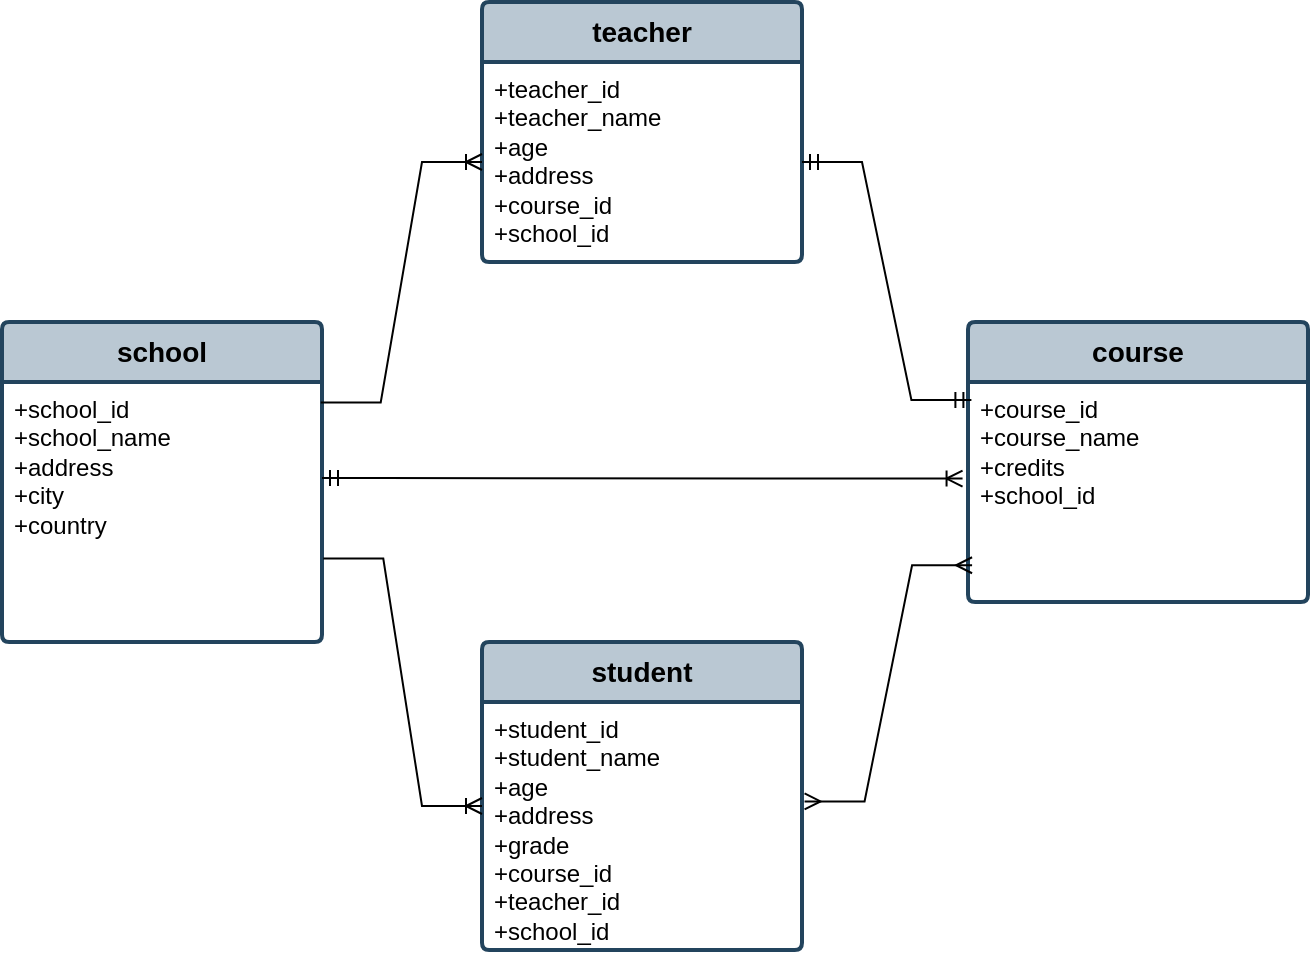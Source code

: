 <mxfile version="27.0.2">
  <diagram name="Page-1" id="8Qs1KjaFAKGpa1ElPIk1">
    <mxGraphModel dx="692" dy="501" grid="1" gridSize="10" guides="1" tooltips="1" connect="1" arrows="1" fold="1" page="1" pageScale="1" pageWidth="850" pageHeight="1100" math="0" shadow="0">
      <root>
        <mxCell id="0" />
        <mxCell id="1" parent="0" />
        <mxCell id="JvbyY2fwpJXWnXR1Yz79-1" value="teacher" style="swimlane;childLayout=stackLayout;horizontal=1;startSize=30;horizontalStack=0;rounded=1;fontSize=14;fontStyle=1;strokeWidth=2;resizeParent=0;resizeLast=1;shadow=0;dashed=0;align=center;arcSize=4;whiteSpace=wrap;html=1;fillColor=#bac8d3;strokeColor=#23445d;" parent="1" vertex="1">
          <mxGeometry x="280" y="40" width="160" height="130" as="geometry" />
        </mxCell>
        <mxCell id="JvbyY2fwpJXWnXR1Yz79-2" value="+teacher_id&lt;div&gt;+teacher_name&lt;br&gt;&lt;div&gt;+age&lt;br&gt;+address&lt;br&gt;+course_id&lt;/div&gt;&lt;/div&gt;&lt;div&gt;+school_id&lt;/div&gt;" style="align=left;strokeColor=none;fillColor=none;spacingLeft=4;spacingRight=4;fontSize=12;verticalAlign=top;resizable=0;rotatable=0;part=1;html=1;whiteSpace=wrap;" parent="JvbyY2fwpJXWnXR1Yz79-1" vertex="1">
          <mxGeometry y="30" width="160" height="100" as="geometry" />
        </mxCell>
        <mxCell id="JvbyY2fwpJXWnXR1Yz79-3" value="student" style="swimlane;childLayout=stackLayout;horizontal=1;startSize=30;horizontalStack=0;rounded=1;fontSize=14;fontStyle=1;strokeWidth=2;resizeParent=0;resizeLast=1;shadow=0;dashed=0;align=center;arcSize=4;whiteSpace=wrap;html=1;fillColor=#bac8d3;strokeColor=#23445d;" parent="1" vertex="1">
          <mxGeometry x="280" y="360" width="160" height="154" as="geometry" />
        </mxCell>
        <mxCell id="JvbyY2fwpJXWnXR1Yz79-4" value="+student_id&lt;div&gt;+student_name&lt;div&gt;+age&lt;/div&gt;&lt;div&gt;+address&lt;/div&gt;&lt;div&gt;+grade&lt;/div&gt;&lt;div&gt;+course_id&lt;br&gt;&lt;/div&gt;&lt;div&gt;+teacher_id&lt;br&gt;+school_id&lt;/div&gt;&lt;/div&gt;" style="align=left;strokeColor=none;fillColor=none;spacingLeft=4;spacingRight=4;fontSize=12;verticalAlign=top;resizable=0;rotatable=0;part=1;html=1;whiteSpace=wrap;" parent="JvbyY2fwpJXWnXR1Yz79-3" vertex="1">
          <mxGeometry y="30" width="160" height="124" as="geometry" />
        </mxCell>
        <mxCell id="JvbyY2fwpJXWnXR1Yz79-6" value="course" style="swimlane;childLayout=stackLayout;horizontal=1;startSize=30;horizontalStack=0;rounded=1;fontSize=14;fontStyle=1;strokeWidth=2;resizeParent=0;resizeLast=1;shadow=0;dashed=0;align=center;arcSize=4;whiteSpace=wrap;html=1;fillColor=#bac8d3;strokeColor=#23445d;" parent="1" vertex="1">
          <mxGeometry x="523" y="200" width="170" height="140" as="geometry" />
        </mxCell>
        <mxCell id="JvbyY2fwpJXWnXR1Yz79-7" value="+course_id&lt;div&gt;+course_name&lt;br&gt;+credits&lt;br&gt;&lt;/div&gt;&lt;div&gt;+school_id&lt;/div&gt;" style="align=left;strokeColor=none;fillColor=none;spacingLeft=4;spacingRight=4;fontSize=12;verticalAlign=top;resizable=0;rotatable=0;part=1;html=1;whiteSpace=wrap;" parent="JvbyY2fwpJXWnXR1Yz79-6" vertex="1">
          <mxGeometry y="30" width="170" height="110" as="geometry" />
        </mxCell>
        <mxCell id="JvbyY2fwpJXWnXR1Yz79-9" value="school" style="swimlane;childLayout=stackLayout;horizontal=1;startSize=30;horizontalStack=0;rounded=1;fontSize=14;fontStyle=1;strokeWidth=2;resizeParent=0;resizeLast=1;shadow=0;dashed=0;align=center;arcSize=4;whiteSpace=wrap;html=1;fillColor=#bac8d3;strokeColor=#23445d;" parent="1" vertex="1">
          <mxGeometry x="40" y="200" width="160" height="160" as="geometry" />
        </mxCell>
        <mxCell id="JvbyY2fwpJXWnXR1Yz79-10" value="+school_id&lt;div&gt;+school_name&lt;br&gt;&lt;div&gt;&lt;span style=&quot;background-color: transparent; color: light-dark(rgb(0, 0, 0), rgb(255, 255, 255));&quot;&gt;+address&lt;/span&gt;&lt;/div&gt;&lt;/div&gt;&lt;div&gt;+city&lt;br&gt;+country&lt;/div&gt;" style="align=left;strokeColor=none;fillColor=none;spacingLeft=4;spacingRight=4;fontSize=12;verticalAlign=top;resizable=0;rotatable=0;part=1;html=1;whiteSpace=wrap;" parent="JvbyY2fwpJXWnXR1Yz79-9" vertex="1">
          <mxGeometry y="30" width="160" height="130" as="geometry" />
        </mxCell>
        <mxCell id="6AWzaM4OFwc6hJSEVBIc-7" value="" style="edgeStyle=entityRelationEdgeStyle;fontSize=12;html=1;endArrow=ERmany;startArrow=ERmany;rounded=0;exitX=0.012;exitY=0.833;exitDx=0;exitDy=0;exitPerimeter=0;entryX=1.008;entryY=0.401;entryDx=0;entryDy=0;entryPerimeter=0;" edge="1" parent="1" source="JvbyY2fwpJXWnXR1Yz79-7" target="JvbyY2fwpJXWnXR1Yz79-4">
          <mxGeometry width="100" height="100" relative="1" as="geometry">
            <mxPoint x="650" y="300" as="sourcePoint" />
            <mxPoint x="440" y="330" as="targetPoint" />
            <Array as="points">
              <mxPoint x="495" y="290" />
              <mxPoint x="480" y="320" />
              <mxPoint x="460" y="310" />
              <mxPoint x="500" y="322" />
              <mxPoint x="490" y="322" />
              <mxPoint x="480" y="310" />
              <mxPoint x="470" y="360" />
              <mxPoint x="490" y="322" />
              <mxPoint x="490" y="320" />
              <mxPoint x="470" y="360" />
              <mxPoint x="500" y="322" />
              <mxPoint x="480" y="330" />
              <mxPoint x="640" y="435" />
              <mxPoint x="471" y="360" />
              <mxPoint x="650" y="400" />
            </Array>
          </mxGeometry>
        </mxCell>
        <mxCell id="6AWzaM4OFwc6hJSEVBIc-8" value="" style="edgeStyle=entityRelationEdgeStyle;fontSize=12;html=1;endArrow=ERmandOne;startArrow=ERmandOne;rounded=0;exitX=0.01;exitY=0.082;exitDx=0;exitDy=0;exitPerimeter=0;" edge="1" parent="1" source="JvbyY2fwpJXWnXR1Yz79-7" target="JvbyY2fwpJXWnXR1Yz79-2">
          <mxGeometry width="100" height="100" relative="1" as="geometry">
            <mxPoint x="650" y="260" as="sourcePoint" />
            <mxPoint x="320" y="130" as="targetPoint" />
            <Array as="points">
              <mxPoint x="210" y="280" />
              <mxPoint x="670" y="190" />
              <mxPoint x="650" y="210" />
              <mxPoint x="260" y="210" />
              <mxPoint x="280" y="210" />
              <mxPoint x="210" y="280" />
            </Array>
          </mxGeometry>
        </mxCell>
        <mxCell id="6AWzaM4OFwc6hJSEVBIc-14" value="" style="edgeStyle=entityRelationEdgeStyle;fontSize=12;html=1;endArrow=ERoneToMany;rounded=0;flowAnimation=0;exitX=0.996;exitY=0.079;exitDx=0;exitDy=0;entryX=0;entryY=0.5;entryDx=0;entryDy=0;exitPerimeter=0;" edge="1" parent="1" source="JvbyY2fwpJXWnXR1Yz79-10" target="JvbyY2fwpJXWnXR1Yz79-2">
          <mxGeometry width="100" height="100" relative="1" as="geometry">
            <mxPoint x="170" y="170" as="sourcePoint" />
            <mxPoint x="270" y="70" as="targetPoint" />
          </mxGeometry>
        </mxCell>
        <mxCell id="6AWzaM4OFwc6hJSEVBIc-21" value="" style="edgeStyle=entityRelationEdgeStyle;fontSize=12;html=1;endArrow=ERoneToMany;startArrow=ERmandOne;rounded=0;entryX=-0.016;entryY=0.439;entryDx=0;entryDy=0;entryPerimeter=0;" edge="1" parent="1" target="JvbyY2fwpJXWnXR1Yz79-7">
          <mxGeometry width="100" height="100" relative="1" as="geometry">
            <mxPoint x="200" y="278" as="sourcePoint" />
            <mxPoint x="310" y="180" as="targetPoint" />
          </mxGeometry>
        </mxCell>
        <mxCell id="6AWzaM4OFwc6hJSEVBIc-22" value="" style="edgeStyle=entityRelationEdgeStyle;fontSize=12;html=1;endArrow=ERoneToMany;rounded=0;exitX=1.004;exitY=0.679;exitDx=0;exitDy=0;exitPerimeter=0;" edge="1" parent="1" source="JvbyY2fwpJXWnXR1Yz79-10">
          <mxGeometry width="100" height="100" relative="1" as="geometry">
            <mxPoint x="180" y="490" as="sourcePoint" />
            <mxPoint x="280" y="442" as="targetPoint" />
          </mxGeometry>
        </mxCell>
      </root>
    </mxGraphModel>
  </diagram>
</mxfile>
